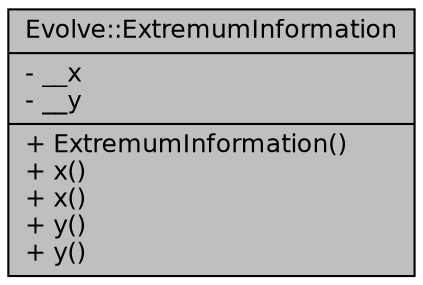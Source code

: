 digraph "Evolve::ExtremumInformation"
{
 // INTERACTIVE_SVG=YES
  edge [fontname="Helvetica",fontsize="12",labelfontname="Helvetica",labelfontsize="12"];
  node [fontname="Helvetica",fontsize="12",shape=record];
  Node1 [label="{Evolve::ExtremumInformation\n|- __x\l- __y\l|+ ExtremumInformation()\l+ x()\l+ x()\l+ y()\l+ y()\l}",height=0.2,width=0.4,color="black", fillcolor="grey75", style="filled", fontcolor="black"];
}
